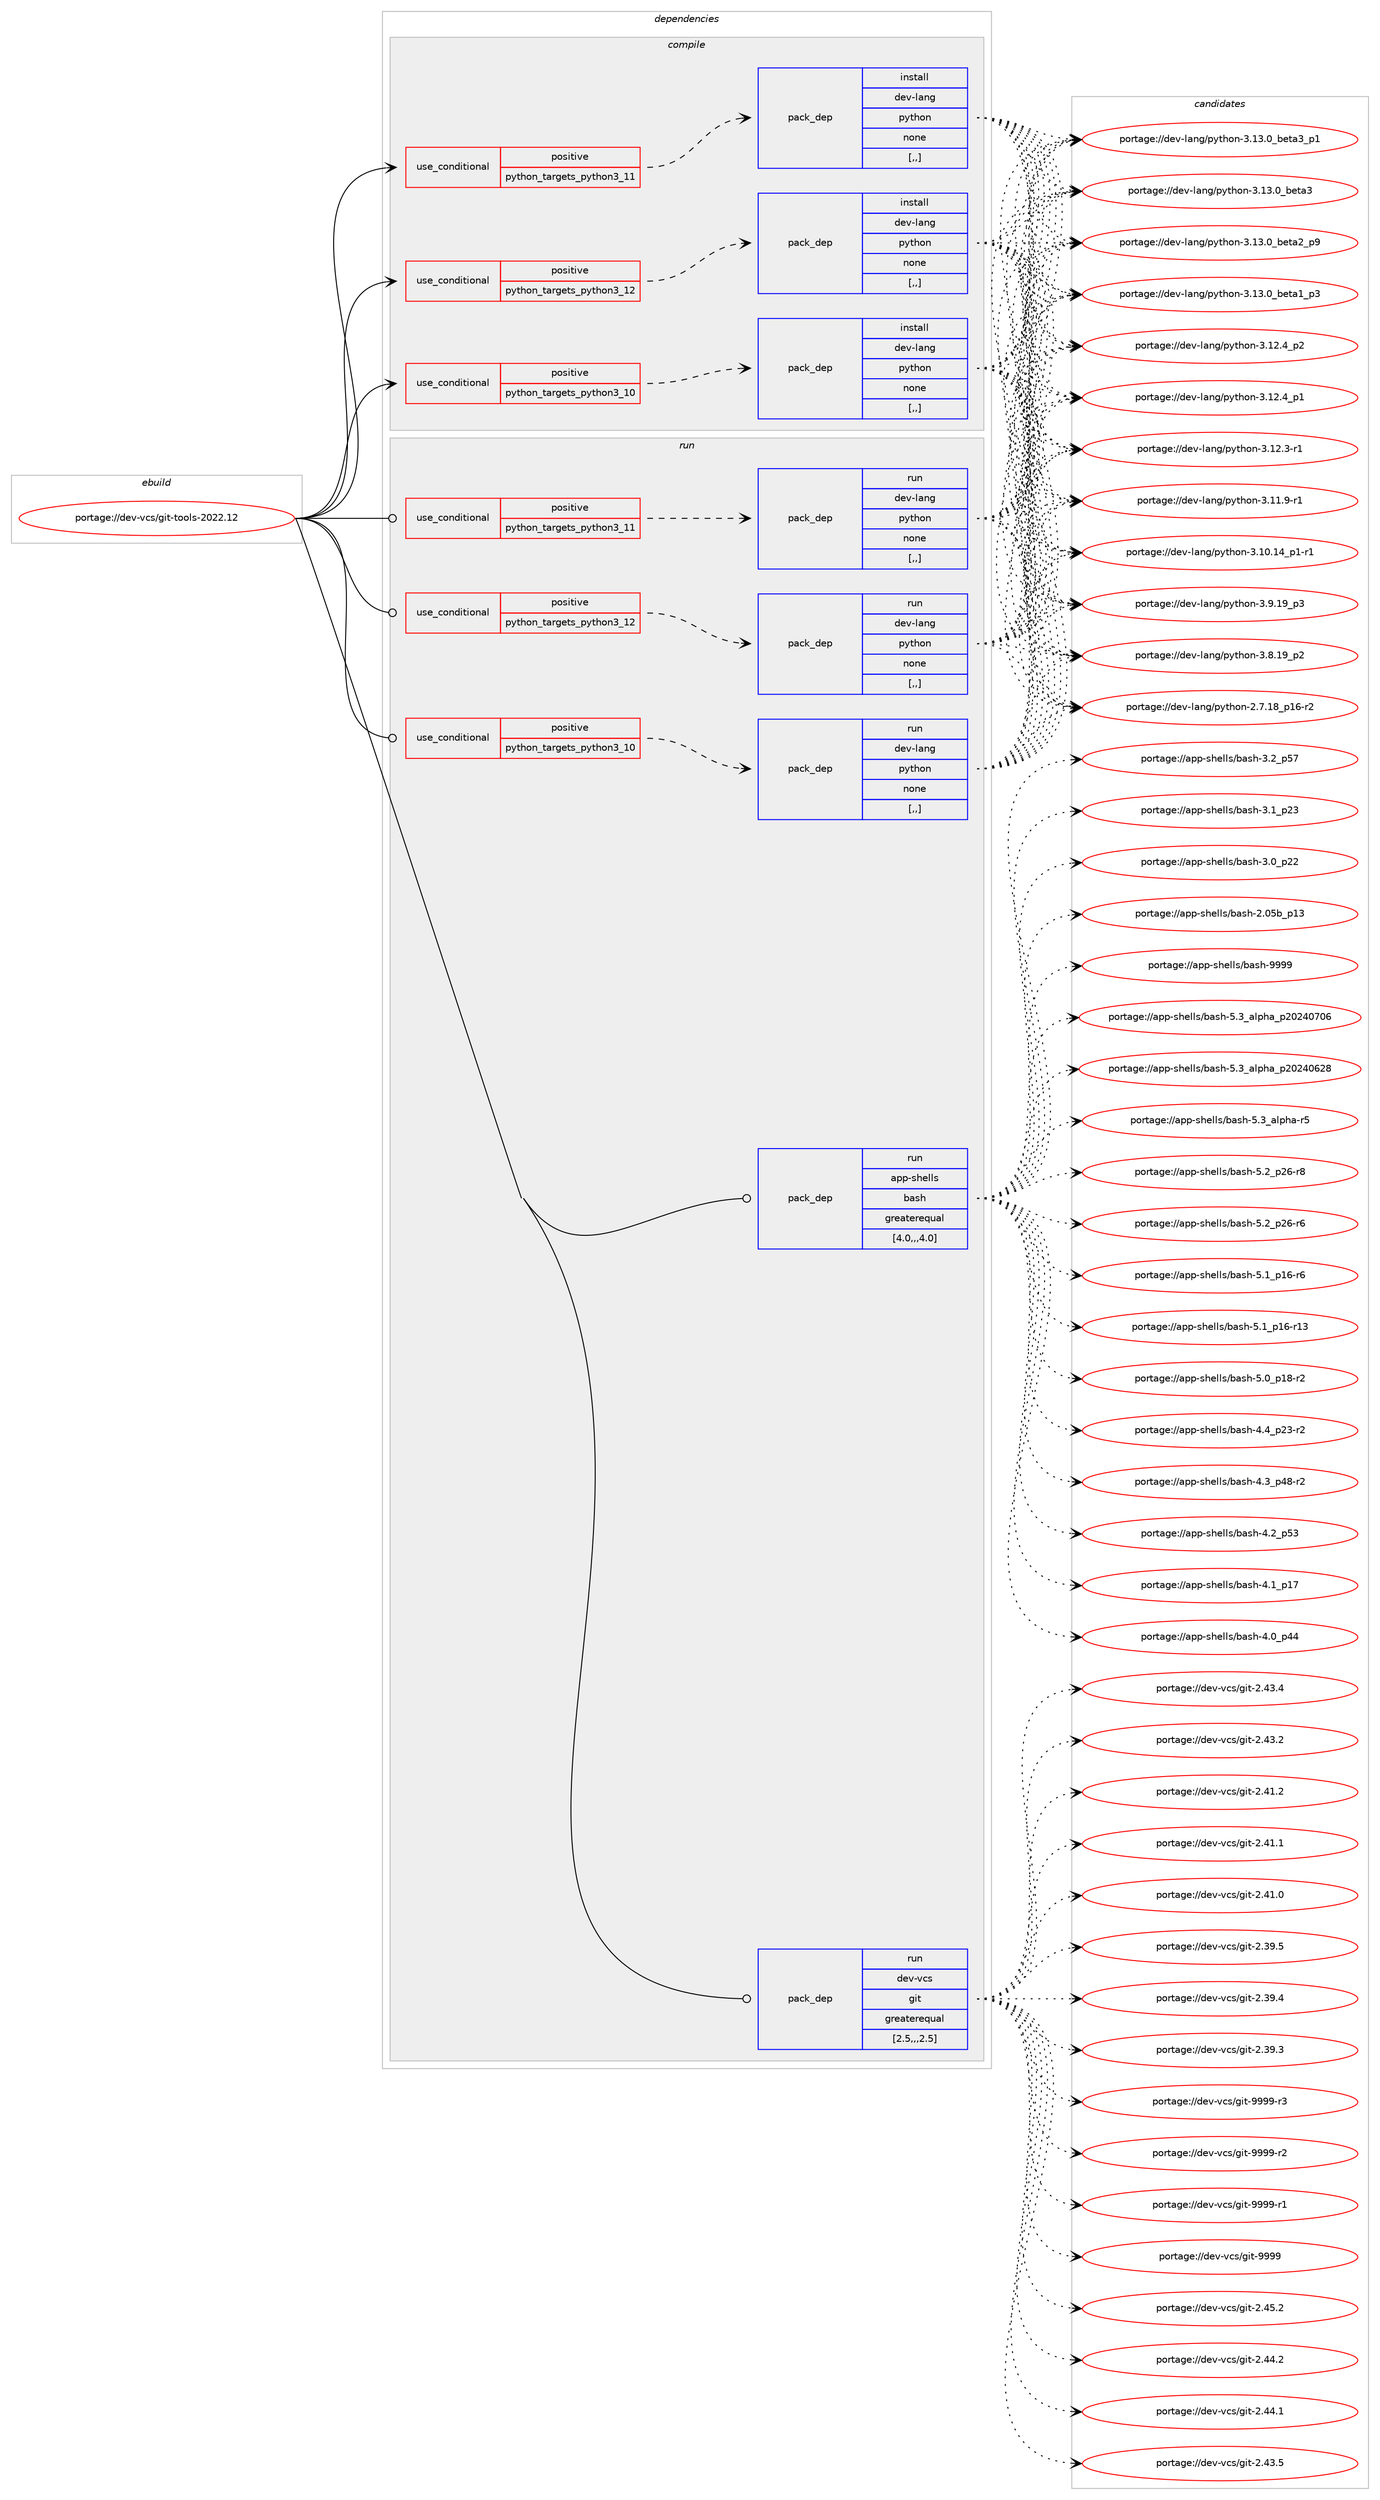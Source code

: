 digraph prolog {

# *************
# Graph options
# *************

newrank=true;
concentrate=true;
compound=true;
graph [rankdir=LR,fontname=Helvetica,fontsize=10,ranksep=1.5];#, ranksep=2.5, nodesep=0.2];
edge  [arrowhead=vee];
node  [fontname=Helvetica,fontsize=10];

# **********
# The ebuild
# **********

subgraph cluster_leftcol {
color=gray;
rank=same;
label=<<i>ebuild</i>>;
id [label="portage://dev-vcs/git-tools-2022.12", color=red, width=4, href="../dev-vcs/git-tools-2022.12.svg"];
}

# ****************
# The dependencies
# ****************

subgraph cluster_midcol {
color=gray;
label=<<i>dependencies</i>>;
subgraph cluster_compile {
fillcolor="#eeeeee";
style=filled;
label=<<i>compile</i>>;
subgraph cond62174 {
dependency221540 [label=<<TABLE BORDER="0" CELLBORDER="1" CELLSPACING="0" CELLPADDING="4"><TR><TD ROWSPAN="3" CELLPADDING="10">use_conditional</TD></TR><TR><TD>positive</TD></TR><TR><TD>python_targets_python3_10</TD></TR></TABLE>>, shape=none, color=red];
subgraph pack157899 {
dependency221541 [label=<<TABLE BORDER="0" CELLBORDER="1" CELLSPACING="0" CELLPADDING="4" WIDTH="220"><TR><TD ROWSPAN="6" CELLPADDING="30">pack_dep</TD></TR><TR><TD WIDTH="110">install</TD></TR><TR><TD>dev-lang</TD></TR><TR><TD>python</TD></TR><TR><TD>none</TD></TR><TR><TD>[,,]</TD></TR></TABLE>>, shape=none, color=blue];
}
dependency221540:e -> dependency221541:w [weight=20,style="dashed",arrowhead="vee"];
}
id:e -> dependency221540:w [weight=20,style="solid",arrowhead="vee"];
subgraph cond62175 {
dependency221542 [label=<<TABLE BORDER="0" CELLBORDER="1" CELLSPACING="0" CELLPADDING="4"><TR><TD ROWSPAN="3" CELLPADDING="10">use_conditional</TD></TR><TR><TD>positive</TD></TR><TR><TD>python_targets_python3_11</TD></TR></TABLE>>, shape=none, color=red];
subgraph pack157900 {
dependency221543 [label=<<TABLE BORDER="0" CELLBORDER="1" CELLSPACING="0" CELLPADDING="4" WIDTH="220"><TR><TD ROWSPAN="6" CELLPADDING="30">pack_dep</TD></TR><TR><TD WIDTH="110">install</TD></TR><TR><TD>dev-lang</TD></TR><TR><TD>python</TD></TR><TR><TD>none</TD></TR><TR><TD>[,,]</TD></TR></TABLE>>, shape=none, color=blue];
}
dependency221542:e -> dependency221543:w [weight=20,style="dashed",arrowhead="vee"];
}
id:e -> dependency221542:w [weight=20,style="solid",arrowhead="vee"];
subgraph cond62176 {
dependency221544 [label=<<TABLE BORDER="0" CELLBORDER="1" CELLSPACING="0" CELLPADDING="4"><TR><TD ROWSPAN="3" CELLPADDING="10">use_conditional</TD></TR><TR><TD>positive</TD></TR><TR><TD>python_targets_python3_12</TD></TR></TABLE>>, shape=none, color=red];
subgraph pack157901 {
dependency221545 [label=<<TABLE BORDER="0" CELLBORDER="1" CELLSPACING="0" CELLPADDING="4" WIDTH="220"><TR><TD ROWSPAN="6" CELLPADDING="30">pack_dep</TD></TR><TR><TD WIDTH="110">install</TD></TR><TR><TD>dev-lang</TD></TR><TR><TD>python</TD></TR><TR><TD>none</TD></TR><TR><TD>[,,]</TD></TR></TABLE>>, shape=none, color=blue];
}
dependency221544:e -> dependency221545:w [weight=20,style="dashed",arrowhead="vee"];
}
id:e -> dependency221544:w [weight=20,style="solid",arrowhead="vee"];
}
subgraph cluster_compileandrun {
fillcolor="#eeeeee";
style=filled;
label=<<i>compile and run</i>>;
}
subgraph cluster_run {
fillcolor="#eeeeee";
style=filled;
label=<<i>run</i>>;
subgraph cond62177 {
dependency221546 [label=<<TABLE BORDER="0" CELLBORDER="1" CELLSPACING="0" CELLPADDING="4"><TR><TD ROWSPAN="3" CELLPADDING="10">use_conditional</TD></TR><TR><TD>positive</TD></TR><TR><TD>python_targets_python3_10</TD></TR></TABLE>>, shape=none, color=red];
subgraph pack157902 {
dependency221547 [label=<<TABLE BORDER="0" CELLBORDER="1" CELLSPACING="0" CELLPADDING="4" WIDTH="220"><TR><TD ROWSPAN="6" CELLPADDING="30">pack_dep</TD></TR><TR><TD WIDTH="110">run</TD></TR><TR><TD>dev-lang</TD></TR><TR><TD>python</TD></TR><TR><TD>none</TD></TR><TR><TD>[,,]</TD></TR></TABLE>>, shape=none, color=blue];
}
dependency221546:e -> dependency221547:w [weight=20,style="dashed",arrowhead="vee"];
}
id:e -> dependency221546:w [weight=20,style="solid",arrowhead="odot"];
subgraph cond62178 {
dependency221548 [label=<<TABLE BORDER="0" CELLBORDER="1" CELLSPACING="0" CELLPADDING="4"><TR><TD ROWSPAN="3" CELLPADDING="10">use_conditional</TD></TR><TR><TD>positive</TD></TR><TR><TD>python_targets_python3_11</TD></TR></TABLE>>, shape=none, color=red];
subgraph pack157903 {
dependency221549 [label=<<TABLE BORDER="0" CELLBORDER="1" CELLSPACING="0" CELLPADDING="4" WIDTH="220"><TR><TD ROWSPAN="6" CELLPADDING="30">pack_dep</TD></TR><TR><TD WIDTH="110">run</TD></TR><TR><TD>dev-lang</TD></TR><TR><TD>python</TD></TR><TR><TD>none</TD></TR><TR><TD>[,,]</TD></TR></TABLE>>, shape=none, color=blue];
}
dependency221548:e -> dependency221549:w [weight=20,style="dashed",arrowhead="vee"];
}
id:e -> dependency221548:w [weight=20,style="solid",arrowhead="odot"];
subgraph cond62179 {
dependency221550 [label=<<TABLE BORDER="0" CELLBORDER="1" CELLSPACING="0" CELLPADDING="4"><TR><TD ROWSPAN="3" CELLPADDING="10">use_conditional</TD></TR><TR><TD>positive</TD></TR><TR><TD>python_targets_python3_12</TD></TR></TABLE>>, shape=none, color=red];
subgraph pack157904 {
dependency221551 [label=<<TABLE BORDER="0" CELLBORDER="1" CELLSPACING="0" CELLPADDING="4" WIDTH="220"><TR><TD ROWSPAN="6" CELLPADDING="30">pack_dep</TD></TR><TR><TD WIDTH="110">run</TD></TR><TR><TD>dev-lang</TD></TR><TR><TD>python</TD></TR><TR><TD>none</TD></TR><TR><TD>[,,]</TD></TR></TABLE>>, shape=none, color=blue];
}
dependency221550:e -> dependency221551:w [weight=20,style="dashed",arrowhead="vee"];
}
id:e -> dependency221550:w [weight=20,style="solid",arrowhead="odot"];
subgraph pack157905 {
dependency221552 [label=<<TABLE BORDER="0" CELLBORDER="1" CELLSPACING="0" CELLPADDING="4" WIDTH="220"><TR><TD ROWSPAN="6" CELLPADDING="30">pack_dep</TD></TR><TR><TD WIDTH="110">run</TD></TR><TR><TD>app-shells</TD></TR><TR><TD>bash</TD></TR><TR><TD>greaterequal</TD></TR><TR><TD>[4.0,,,4.0]</TD></TR></TABLE>>, shape=none, color=blue];
}
id:e -> dependency221552:w [weight=20,style="solid",arrowhead="odot"];
subgraph pack157906 {
dependency221553 [label=<<TABLE BORDER="0" CELLBORDER="1" CELLSPACING="0" CELLPADDING="4" WIDTH="220"><TR><TD ROWSPAN="6" CELLPADDING="30">pack_dep</TD></TR><TR><TD WIDTH="110">run</TD></TR><TR><TD>dev-vcs</TD></TR><TR><TD>git</TD></TR><TR><TD>greaterequal</TD></TR><TR><TD>[2.5,,,2.5]</TD></TR></TABLE>>, shape=none, color=blue];
}
id:e -> dependency221553:w [weight=20,style="solid",arrowhead="odot"];
}
}

# **************
# The candidates
# **************

subgraph cluster_choices {
rank=same;
color=gray;
label=<<i>candidates</i>>;

subgraph choice157899 {
color=black;
nodesep=1;
choice10010111845108971101034711212111610411111045514649514648959810111697519511249 [label="portage://dev-lang/python-3.13.0_beta3_p1", color=red, width=4,href="../dev-lang/python-3.13.0_beta3_p1.svg"];
choice1001011184510897110103471121211161041111104551464951464895981011169751 [label="portage://dev-lang/python-3.13.0_beta3", color=red, width=4,href="../dev-lang/python-3.13.0_beta3.svg"];
choice10010111845108971101034711212111610411111045514649514648959810111697509511257 [label="portage://dev-lang/python-3.13.0_beta2_p9", color=red, width=4,href="../dev-lang/python-3.13.0_beta2_p9.svg"];
choice10010111845108971101034711212111610411111045514649514648959810111697499511251 [label="portage://dev-lang/python-3.13.0_beta1_p3", color=red, width=4,href="../dev-lang/python-3.13.0_beta1_p3.svg"];
choice100101118451089711010347112121116104111110455146495046529511250 [label="portage://dev-lang/python-3.12.4_p2", color=red, width=4,href="../dev-lang/python-3.12.4_p2.svg"];
choice100101118451089711010347112121116104111110455146495046529511249 [label="portage://dev-lang/python-3.12.4_p1", color=red, width=4,href="../dev-lang/python-3.12.4_p1.svg"];
choice100101118451089711010347112121116104111110455146495046514511449 [label="portage://dev-lang/python-3.12.3-r1", color=red, width=4,href="../dev-lang/python-3.12.3-r1.svg"];
choice100101118451089711010347112121116104111110455146494946574511449 [label="portage://dev-lang/python-3.11.9-r1", color=red, width=4,href="../dev-lang/python-3.11.9-r1.svg"];
choice100101118451089711010347112121116104111110455146494846495295112494511449 [label="portage://dev-lang/python-3.10.14_p1-r1", color=red, width=4,href="../dev-lang/python-3.10.14_p1-r1.svg"];
choice100101118451089711010347112121116104111110455146574649579511251 [label="portage://dev-lang/python-3.9.19_p3", color=red, width=4,href="../dev-lang/python-3.9.19_p3.svg"];
choice100101118451089711010347112121116104111110455146564649579511250 [label="portage://dev-lang/python-3.8.19_p2", color=red, width=4,href="../dev-lang/python-3.8.19_p2.svg"];
choice100101118451089711010347112121116104111110455046554649569511249544511450 [label="portage://dev-lang/python-2.7.18_p16-r2", color=red, width=4,href="../dev-lang/python-2.7.18_p16-r2.svg"];
dependency221541:e -> choice10010111845108971101034711212111610411111045514649514648959810111697519511249:w [style=dotted,weight="100"];
dependency221541:e -> choice1001011184510897110103471121211161041111104551464951464895981011169751:w [style=dotted,weight="100"];
dependency221541:e -> choice10010111845108971101034711212111610411111045514649514648959810111697509511257:w [style=dotted,weight="100"];
dependency221541:e -> choice10010111845108971101034711212111610411111045514649514648959810111697499511251:w [style=dotted,weight="100"];
dependency221541:e -> choice100101118451089711010347112121116104111110455146495046529511250:w [style=dotted,weight="100"];
dependency221541:e -> choice100101118451089711010347112121116104111110455146495046529511249:w [style=dotted,weight="100"];
dependency221541:e -> choice100101118451089711010347112121116104111110455146495046514511449:w [style=dotted,weight="100"];
dependency221541:e -> choice100101118451089711010347112121116104111110455146494946574511449:w [style=dotted,weight="100"];
dependency221541:e -> choice100101118451089711010347112121116104111110455146494846495295112494511449:w [style=dotted,weight="100"];
dependency221541:e -> choice100101118451089711010347112121116104111110455146574649579511251:w [style=dotted,weight="100"];
dependency221541:e -> choice100101118451089711010347112121116104111110455146564649579511250:w [style=dotted,weight="100"];
dependency221541:e -> choice100101118451089711010347112121116104111110455046554649569511249544511450:w [style=dotted,weight="100"];
}
subgraph choice157900 {
color=black;
nodesep=1;
choice10010111845108971101034711212111610411111045514649514648959810111697519511249 [label="portage://dev-lang/python-3.13.0_beta3_p1", color=red, width=4,href="../dev-lang/python-3.13.0_beta3_p1.svg"];
choice1001011184510897110103471121211161041111104551464951464895981011169751 [label="portage://dev-lang/python-3.13.0_beta3", color=red, width=4,href="../dev-lang/python-3.13.0_beta3.svg"];
choice10010111845108971101034711212111610411111045514649514648959810111697509511257 [label="portage://dev-lang/python-3.13.0_beta2_p9", color=red, width=4,href="../dev-lang/python-3.13.0_beta2_p9.svg"];
choice10010111845108971101034711212111610411111045514649514648959810111697499511251 [label="portage://dev-lang/python-3.13.0_beta1_p3", color=red, width=4,href="../dev-lang/python-3.13.0_beta1_p3.svg"];
choice100101118451089711010347112121116104111110455146495046529511250 [label="portage://dev-lang/python-3.12.4_p2", color=red, width=4,href="../dev-lang/python-3.12.4_p2.svg"];
choice100101118451089711010347112121116104111110455146495046529511249 [label="portage://dev-lang/python-3.12.4_p1", color=red, width=4,href="../dev-lang/python-3.12.4_p1.svg"];
choice100101118451089711010347112121116104111110455146495046514511449 [label="portage://dev-lang/python-3.12.3-r1", color=red, width=4,href="../dev-lang/python-3.12.3-r1.svg"];
choice100101118451089711010347112121116104111110455146494946574511449 [label="portage://dev-lang/python-3.11.9-r1", color=red, width=4,href="../dev-lang/python-3.11.9-r1.svg"];
choice100101118451089711010347112121116104111110455146494846495295112494511449 [label="portage://dev-lang/python-3.10.14_p1-r1", color=red, width=4,href="../dev-lang/python-3.10.14_p1-r1.svg"];
choice100101118451089711010347112121116104111110455146574649579511251 [label="portage://dev-lang/python-3.9.19_p3", color=red, width=4,href="../dev-lang/python-3.9.19_p3.svg"];
choice100101118451089711010347112121116104111110455146564649579511250 [label="portage://dev-lang/python-3.8.19_p2", color=red, width=4,href="../dev-lang/python-3.8.19_p2.svg"];
choice100101118451089711010347112121116104111110455046554649569511249544511450 [label="portage://dev-lang/python-2.7.18_p16-r2", color=red, width=4,href="../dev-lang/python-2.7.18_p16-r2.svg"];
dependency221543:e -> choice10010111845108971101034711212111610411111045514649514648959810111697519511249:w [style=dotted,weight="100"];
dependency221543:e -> choice1001011184510897110103471121211161041111104551464951464895981011169751:w [style=dotted,weight="100"];
dependency221543:e -> choice10010111845108971101034711212111610411111045514649514648959810111697509511257:w [style=dotted,weight="100"];
dependency221543:e -> choice10010111845108971101034711212111610411111045514649514648959810111697499511251:w [style=dotted,weight="100"];
dependency221543:e -> choice100101118451089711010347112121116104111110455146495046529511250:w [style=dotted,weight="100"];
dependency221543:e -> choice100101118451089711010347112121116104111110455146495046529511249:w [style=dotted,weight="100"];
dependency221543:e -> choice100101118451089711010347112121116104111110455146495046514511449:w [style=dotted,weight="100"];
dependency221543:e -> choice100101118451089711010347112121116104111110455146494946574511449:w [style=dotted,weight="100"];
dependency221543:e -> choice100101118451089711010347112121116104111110455146494846495295112494511449:w [style=dotted,weight="100"];
dependency221543:e -> choice100101118451089711010347112121116104111110455146574649579511251:w [style=dotted,weight="100"];
dependency221543:e -> choice100101118451089711010347112121116104111110455146564649579511250:w [style=dotted,weight="100"];
dependency221543:e -> choice100101118451089711010347112121116104111110455046554649569511249544511450:w [style=dotted,weight="100"];
}
subgraph choice157901 {
color=black;
nodesep=1;
choice10010111845108971101034711212111610411111045514649514648959810111697519511249 [label="portage://dev-lang/python-3.13.0_beta3_p1", color=red, width=4,href="../dev-lang/python-3.13.0_beta3_p1.svg"];
choice1001011184510897110103471121211161041111104551464951464895981011169751 [label="portage://dev-lang/python-3.13.0_beta3", color=red, width=4,href="../dev-lang/python-3.13.0_beta3.svg"];
choice10010111845108971101034711212111610411111045514649514648959810111697509511257 [label="portage://dev-lang/python-3.13.0_beta2_p9", color=red, width=4,href="../dev-lang/python-3.13.0_beta2_p9.svg"];
choice10010111845108971101034711212111610411111045514649514648959810111697499511251 [label="portage://dev-lang/python-3.13.0_beta1_p3", color=red, width=4,href="../dev-lang/python-3.13.0_beta1_p3.svg"];
choice100101118451089711010347112121116104111110455146495046529511250 [label="portage://dev-lang/python-3.12.4_p2", color=red, width=4,href="../dev-lang/python-3.12.4_p2.svg"];
choice100101118451089711010347112121116104111110455146495046529511249 [label="portage://dev-lang/python-3.12.4_p1", color=red, width=4,href="../dev-lang/python-3.12.4_p1.svg"];
choice100101118451089711010347112121116104111110455146495046514511449 [label="portage://dev-lang/python-3.12.3-r1", color=red, width=4,href="../dev-lang/python-3.12.3-r1.svg"];
choice100101118451089711010347112121116104111110455146494946574511449 [label="portage://dev-lang/python-3.11.9-r1", color=red, width=4,href="../dev-lang/python-3.11.9-r1.svg"];
choice100101118451089711010347112121116104111110455146494846495295112494511449 [label="portage://dev-lang/python-3.10.14_p1-r1", color=red, width=4,href="../dev-lang/python-3.10.14_p1-r1.svg"];
choice100101118451089711010347112121116104111110455146574649579511251 [label="portage://dev-lang/python-3.9.19_p3", color=red, width=4,href="../dev-lang/python-3.9.19_p3.svg"];
choice100101118451089711010347112121116104111110455146564649579511250 [label="portage://dev-lang/python-3.8.19_p2", color=red, width=4,href="../dev-lang/python-3.8.19_p2.svg"];
choice100101118451089711010347112121116104111110455046554649569511249544511450 [label="portage://dev-lang/python-2.7.18_p16-r2", color=red, width=4,href="../dev-lang/python-2.7.18_p16-r2.svg"];
dependency221545:e -> choice10010111845108971101034711212111610411111045514649514648959810111697519511249:w [style=dotted,weight="100"];
dependency221545:e -> choice1001011184510897110103471121211161041111104551464951464895981011169751:w [style=dotted,weight="100"];
dependency221545:e -> choice10010111845108971101034711212111610411111045514649514648959810111697509511257:w [style=dotted,weight="100"];
dependency221545:e -> choice10010111845108971101034711212111610411111045514649514648959810111697499511251:w [style=dotted,weight="100"];
dependency221545:e -> choice100101118451089711010347112121116104111110455146495046529511250:w [style=dotted,weight="100"];
dependency221545:e -> choice100101118451089711010347112121116104111110455146495046529511249:w [style=dotted,weight="100"];
dependency221545:e -> choice100101118451089711010347112121116104111110455146495046514511449:w [style=dotted,weight="100"];
dependency221545:e -> choice100101118451089711010347112121116104111110455146494946574511449:w [style=dotted,weight="100"];
dependency221545:e -> choice100101118451089711010347112121116104111110455146494846495295112494511449:w [style=dotted,weight="100"];
dependency221545:e -> choice100101118451089711010347112121116104111110455146574649579511251:w [style=dotted,weight="100"];
dependency221545:e -> choice100101118451089711010347112121116104111110455146564649579511250:w [style=dotted,weight="100"];
dependency221545:e -> choice100101118451089711010347112121116104111110455046554649569511249544511450:w [style=dotted,weight="100"];
}
subgraph choice157902 {
color=black;
nodesep=1;
choice10010111845108971101034711212111610411111045514649514648959810111697519511249 [label="portage://dev-lang/python-3.13.0_beta3_p1", color=red, width=4,href="../dev-lang/python-3.13.0_beta3_p1.svg"];
choice1001011184510897110103471121211161041111104551464951464895981011169751 [label="portage://dev-lang/python-3.13.0_beta3", color=red, width=4,href="../dev-lang/python-3.13.0_beta3.svg"];
choice10010111845108971101034711212111610411111045514649514648959810111697509511257 [label="portage://dev-lang/python-3.13.0_beta2_p9", color=red, width=4,href="../dev-lang/python-3.13.0_beta2_p9.svg"];
choice10010111845108971101034711212111610411111045514649514648959810111697499511251 [label="portage://dev-lang/python-3.13.0_beta1_p3", color=red, width=4,href="../dev-lang/python-3.13.0_beta1_p3.svg"];
choice100101118451089711010347112121116104111110455146495046529511250 [label="portage://dev-lang/python-3.12.4_p2", color=red, width=4,href="../dev-lang/python-3.12.4_p2.svg"];
choice100101118451089711010347112121116104111110455146495046529511249 [label="portage://dev-lang/python-3.12.4_p1", color=red, width=4,href="../dev-lang/python-3.12.4_p1.svg"];
choice100101118451089711010347112121116104111110455146495046514511449 [label="portage://dev-lang/python-3.12.3-r1", color=red, width=4,href="../dev-lang/python-3.12.3-r1.svg"];
choice100101118451089711010347112121116104111110455146494946574511449 [label="portage://dev-lang/python-3.11.9-r1", color=red, width=4,href="../dev-lang/python-3.11.9-r1.svg"];
choice100101118451089711010347112121116104111110455146494846495295112494511449 [label="portage://dev-lang/python-3.10.14_p1-r1", color=red, width=4,href="../dev-lang/python-3.10.14_p1-r1.svg"];
choice100101118451089711010347112121116104111110455146574649579511251 [label="portage://dev-lang/python-3.9.19_p3", color=red, width=4,href="../dev-lang/python-3.9.19_p3.svg"];
choice100101118451089711010347112121116104111110455146564649579511250 [label="portage://dev-lang/python-3.8.19_p2", color=red, width=4,href="../dev-lang/python-3.8.19_p2.svg"];
choice100101118451089711010347112121116104111110455046554649569511249544511450 [label="portage://dev-lang/python-2.7.18_p16-r2", color=red, width=4,href="../dev-lang/python-2.7.18_p16-r2.svg"];
dependency221547:e -> choice10010111845108971101034711212111610411111045514649514648959810111697519511249:w [style=dotted,weight="100"];
dependency221547:e -> choice1001011184510897110103471121211161041111104551464951464895981011169751:w [style=dotted,weight="100"];
dependency221547:e -> choice10010111845108971101034711212111610411111045514649514648959810111697509511257:w [style=dotted,weight="100"];
dependency221547:e -> choice10010111845108971101034711212111610411111045514649514648959810111697499511251:w [style=dotted,weight="100"];
dependency221547:e -> choice100101118451089711010347112121116104111110455146495046529511250:w [style=dotted,weight="100"];
dependency221547:e -> choice100101118451089711010347112121116104111110455146495046529511249:w [style=dotted,weight="100"];
dependency221547:e -> choice100101118451089711010347112121116104111110455146495046514511449:w [style=dotted,weight="100"];
dependency221547:e -> choice100101118451089711010347112121116104111110455146494946574511449:w [style=dotted,weight="100"];
dependency221547:e -> choice100101118451089711010347112121116104111110455146494846495295112494511449:w [style=dotted,weight="100"];
dependency221547:e -> choice100101118451089711010347112121116104111110455146574649579511251:w [style=dotted,weight="100"];
dependency221547:e -> choice100101118451089711010347112121116104111110455146564649579511250:w [style=dotted,weight="100"];
dependency221547:e -> choice100101118451089711010347112121116104111110455046554649569511249544511450:w [style=dotted,weight="100"];
}
subgraph choice157903 {
color=black;
nodesep=1;
choice10010111845108971101034711212111610411111045514649514648959810111697519511249 [label="portage://dev-lang/python-3.13.0_beta3_p1", color=red, width=4,href="../dev-lang/python-3.13.0_beta3_p1.svg"];
choice1001011184510897110103471121211161041111104551464951464895981011169751 [label="portage://dev-lang/python-3.13.0_beta3", color=red, width=4,href="../dev-lang/python-3.13.0_beta3.svg"];
choice10010111845108971101034711212111610411111045514649514648959810111697509511257 [label="portage://dev-lang/python-3.13.0_beta2_p9", color=red, width=4,href="../dev-lang/python-3.13.0_beta2_p9.svg"];
choice10010111845108971101034711212111610411111045514649514648959810111697499511251 [label="portage://dev-lang/python-3.13.0_beta1_p3", color=red, width=4,href="../dev-lang/python-3.13.0_beta1_p3.svg"];
choice100101118451089711010347112121116104111110455146495046529511250 [label="portage://dev-lang/python-3.12.4_p2", color=red, width=4,href="../dev-lang/python-3.12.4_p2.svg"];
choice100101118451089711010347112121116104111110455146495046529511249 [label="portage://dev-lang/python-3.12.4_p1", color=red, width=4,href="../dev-lang/python-3.12.4_p1.svg"];
choice100101118451089711010347112121116104111110455146495046514511449 [label="portage://dev-lang/python-3.12.3-r1", color=red, width=4,href="../dev-lang/python-3.12.3-r1.svg"];
choice100101118451089711010347112121116104111110455146494946574511449 [label="portage://dev-lang/python-3.11.9-r1", color=red, width=4,href="../dev-lang/python-3.11.9-r1.svg"];
choice100101118451089711010347112121116104111110455146494846495295112494511449 [label="portage://dev-lang/python-3.10.14_p1-r1", color=red, width=4,href="../dev-lang/python-3.10.14_p1-r1.svg"];
choice100101118451089711010347112121116104111110455146574649579511251 [label="portage://dev-lang/python-3.9.19_p3", color=red, width=4,href="../dev-lang/python-3.9.19_p3.svg"];
choice100101118451089711010347112121116104111110455146564649579511250 [label="portage://dev-lang/python-3.8.19_p2", color=red, width=4,href="../dev-lang/python-3.8.19_p2.svg"];
choice100101118451089711010347112121116104111110455046554649569511249544511450 [label="portage://dev-lang/python-2.7.18_p16-r2", color=red, width=4,href="../dev-lang/python-2.7.18_p16-r2.svg"];
dependency221549:e -> choice10010111845108971101034711212111610411111045514649514648959810111697519511249:w [style=dotted,weight="100"];
dependency221549:e -> choice1001011184510897110103471121211161041111104551464951464895981011169751:w [style=dotted,weight="100"];
dependency221549:e -> choice10010111845108971101034711212111610411111045514649514648959810111697509511257:w [style=dotted,weight="100"];
dependency221549:e -> choice10010111845108971101034711212111610411111045514649514648959810111697499511251:w [style=dotted,weight="100"];
dependency221549:e -> choice100101118451089711010347112121116104111110455146495046529511250:w [style=dotted,weight="100"];
dependency221549:e -> choice100101118451089711010347112121116104111110455146495046529511249:w [style=dotted,weight="100"];
dependency221549:e -> choice100101118451089711010347112121116104111110455146495046514511449:w [style=dotted,weight="100"];
dependency221549:e -> choice100101118451089711010347112121116104111110455146494946574511449:w [style=dotted,weight="100"];
dependency221549:e -> choice100101118451089711010347112121116104111110455146494846495295112494511449:w [style=dotted,weight="100"];
dependency221549:e -> choice100101118451089711010347112121116104111110455146574649579511251:w [style=dotted,weight="100"];
dependency221549:e -> choice100101118451089711010347112121116104111110455146564649579511250:w [style=dotted,weight="100"];
dependency221549:e -> choice100101118451089711010347112121116104111110455046554649569511249544511450:w [style=dotted,weight="100"];
}
subgraph choice157904 {
color=black;
nodesep=1;
choice10010111845108971101034711212111610411111045514649514648959810111697519511249 [label="portage://dev-lang/python-3.13.0_beta3_p1", color=red, width=4,href="../dev-lang/python-3.13.0_beta3_p1.svg"];
choice1001011184510897110103471121211161041111104551464951464895981011169751 [label="portage://dev-lang/python-3.13.0_beta3", color=red, width=4,href="../dev-lang/python-3.13.0_beta3.svg"];
choice10010111845108971101034711212111610411111045514649514648959810111697509511257 [label="portage://dev-lang/python-3.13.0_beta2_p9", color=red, width=4,href="../dev-lang/python-3.13.0_beta2_p9.svg"];
choice10010111845108971101034711212111610411111045514649514648959810111697499511251 [label="portage://dev-lang/python-3.13.0_beta1_p3", color=red, width=4,href="../dev-lang/python-3.13.0_beta1_p3.svg"];
choice100101118451089711010347112121116104111110455146495046529511250 [label="portage://dev-lang/python-3.12.4_p2", color=red, width=4,href="../dev-lang/python-3.12.4_p2.svg"];
choice100101118451089711010347112121116104111110455146495046529511249 [label="portage://dev-lang/python-3.12.4_p1", color=red, width=4,href="../dev-lang/python-3.12.4_p1.svg"];
choice100101118451089711010347112121116104111110455146495046514511449 [label="portage://dev-lang/python-3.12.3-r1", color=red, width=4,href="../dev-lang/python-3.12.3-r1.svg"];
choice100101118451089711010347112121116104111110455146494946574511449 [label="portage://dev-lang/python-3.11.9-r1", color=red, width=4,href="../dev-lang/python-3.11.9-r1.svg"];
choice100101118451089711010347112121116104111110455146494846495295112494511449 [label="portage://dev-lang/python-3.10.14_p1-r1", color=red, width=4,href="../dev-lang/python-3.10.14_p1-r1.svg"];
choice100101118451089711010347112121116104111110455146574649579511251 [label="portage://dev-lang/python-3.9.19_p3", color=red, width=4,href="../dev-lang/python-3.9.19_p3.svg"];
choice100101118451089711010347112121116104111110455146564649579511250 [label="portage://dev-lang/python-3.8.19_p2", color=red, width=4,href="../dev-lang/python-3.8.19_p2.svg"];
choice100101118451089711010347112121116104111110455046554649569511249544511450 [label="portage://dev-lang/python-2.7.18_p16-r2", color=red, width=4,href="../dev-lang/python-2.7.18_p16-r2.svg"];
dependency221551:e -> choice10010111845108971101034711212111610411111045514649514648959810111697519511249:w [style=dotted,weight="100"];
dependency221551:e -> choice1001011184510897110103471121211161041111104551464951464895981011169751:w [style=dotted,weight="100"];
dependency221551:e -> choice10010111845108971101034711212111610411111045514649514648959810111697509511257:w [style=dotted,weight="100"];
dependency221551:e -> choice10010111845108971101034711212111610411111045514649514648959810111697499511251:w [style=dotted,weight="100"];
dependency221551:e -> choice100101118451089711010347112121116104111110455146495046529511250:w [style=dotted,weight="100"];
dependency221551:e -> choice100101118451089711010347112121116104111110455146495046529511249:w [style=dotted,weight="100"];
dependency221551:e -> choice100101118451089711010347112121116104111110455146495046514511449:w [style=dotted,weight="100"];
dependency221551:e -> choice100101118451089711010347112121116104111110455146494946574511449:w [style=dotted,weight="100"];
dependency221551:e -> choice100101118451089711010347112121116104111110455146494846495295112494511449:w [style=dotted,weight="100"];
dependency221551:e -> choice100101118451089711010347112121116104111110455146574649579511251:w [style=dotted,weight="100"];
dependency221551:e -> choice100101118451089711010347112121116104111110455146564649579511250:w [style=dotted,weight="100"];
dependency221551:e -> choice100101118451089711010347112121116104111110455046554649569511249544511450:w [style=dotted,weight="100"];
}
subgraph choice157905 {
color=black;
nodesep=1;
choice97112112451151041011081081154798971151044557575757 [label="portage://app-shells/bash-9999", color=red, width=4,href="../app-shells/bash-9999.svg"];
choice971121124511510410110810811547989711510445534651959710811210497951125048505248554854 [label="portage://app-shells/bash-5.3_alpha_p20240706", color=red, width=4,href="../app-shells/bash-5.3_alpha_p20240706.svg"];
choice971121124511510410110810811547989711510445534651959710811210497951125048505248545056 [label="portage://app-shells/bash-5.3_alpha_p20240628", color=red, width=4,href="../app-shells/bash-5.3_alpha_p20240628.svg"];
choice9711211245115104101108108115479897115104455346519597108112104974511453 [label="portage://app-shells/bash-5.3_alpha-r5", color=red, width=4,href="../app-shells/bash-5.3_alpha-r5.svg"];
choice9711211245115104101108108115479897115104455346509511250544511456 [label="portage://app-shells/bash-5.2_p26-r8", color=red, width=4,href="../app-shells/bash-5.2_p26-r8.svg"];
choice9711211245115104101108108115479897115104455346509511250544511454 [label="portage://app-shells/bash-5.2_p26-r6", color=red, width=4,href="../app-shells/bash-5.2_p26-r6.svg"];
choice9711211245115104101108108115479897115104455346499511249544511454 [label="portage://app-shells/bash-5.1_p16-r6", color=red, width=4,href="../app-shells/bash-5.1_p16-r6.svg"];
choice971121124511510410110810811547989711510445534649951124954451144951 [label="portage://app-shells/bash-5.1_p16-r13", color=red, width=4,href="../app-shells/bash-5.1_p16-r13.svg"];
choice9711211245115104101108108115479897115104455346489511249564511450 [label="portage://app-shells/bash-5.0_p18-r2", color=red, width=4,href="../app-shells/bash-5.0_p18-r2.svg"];
choice9711211245115104101108108115479897115104455246529511250514511450 [label="portage://app-shells/bash-4.4_p23-r2", color=red, width=4,href="../app-shells/bash-4.4_p23-r2.svg"];
choice9711211245115104101108108115479897115104455246519511252564511450 [label="portage://app-shells/bash-4.3_p48-r2", color=red, width=4,href="../app-shells/bash-4.3_p48-r2.svg"];
choice971121124511510410110810811547989711510445524650951125351 [label="portage://app-shells/bash-4.2_p53", color=red, width=4,href="../app-shells/bash-4.2_p53.svg"];
choice971121124511510410110810811547989711510445524649951124955 [label="portage://app-shells/bash-4.1_p17", color=red, width=4,href="../app-shells/bash-4.1_p17.svg"];
choice971121124511510410110810811547989711510445524648951125252 [label="portage://app-shells/bash-4.0_p44", color=red, width=4,href="../app-shells/bash-4.0_p44.svg"];
choice971121124511510410110810811547989711510445514650951125355 [label="portage://app-shells/bash-3.2_p57", color=red, width=4,href="../app-shells/bash-3.2_p57.svg"];
choice971121124511510410110810811547989711510445514649951125051 [label="portage://app-shells/bash-3.1_p23", color=red, width=4,href="../app-shells/bash-3.1_p23.svg"];
choice971121124511510410110810811547989711510445514648951125050 [label="portage://app-shells/bash-3.0_p22", color=red, width=4,href="../app-shells/bash-3.0_p22.svg"];
choice9711211245115104101108108115479897115104455046485398951124951 [label="portage://app-shells/bash-2.05b_p13", color=red, width=4,href="../app-shells/bash-2.05b_p13.svg"];
dependency221552:e -> choice97112112451151041011081081154798971151044557575757:w [style=dotted,weight="100"];
dependency221552:e -> choice971121124511510410110810811547989711510445534651959710811210497951125048505248554854:w [style=dotted,weight="100"];
dependency221552:e -> choice971121124511510410110810811547989711510445534651959710811210497951125048505248545056:w [style=dotted,weight="100"];
dependency221552:e -> choice9711211245115104101108108115479897115104455346519597108112104974511453:w [style=dotted,weight="100"];
dependency221552:e -> choice9711211245115104101108108115479897115104455346509511250544511456:w [style=dotted,weight="100"];
dependency221552:e -> choice9711211245115104101108108115479897115104455346509511250544511454:w [style=dotted,weight="100"];
dependency221552:e -> choice9711211245115104101108108115479897115104455346499511249544511454:w [style=dotted,weight="100"];
dependency221552:e -> choice971121124511510410110810811547989711510445534649951124954451144951:w [style=dotted,weight="100"];
dependency221552:e -> choice9711211245115104101108108115479897115104455346489511249564511450:w [style=dotted,weight="100"];
dependency221552:e -> choice9711211245115104101108108115479897115104455246529511250514511450:w [style=dotted,weight="100"];
dependency221552:e -> choice9711211245115104101108108115479897115104455246519511252564511450:w [style=dotted,weight="100"];
dependency221552:e -> choice971121124511510410110810811547989711510445524650951125351:w [style=dotted,weight="100"];
dependency221552:e -> choice971121124511510410110810811547989711510445524649951124955:w [style=dotted,weight="100"];
dependency221552:e -> choice971121124511510410110810811547989711510445524648951125252:w [style=dotted,weight="100"];
dependency221552:e -> choice971121124511510410110810811547989711510445514650951125355:w [style=dotted,weight="100"];
dependency221552:e -> choice971121124511510410110810811547989711510445514649951125051:w [style=dotted,weight="100"];
dependency221552:e -> choice971121124511510410110810811547989711510445514648951125050:w [style=dotted,weight="100"];
dependency221552:e -> choice9711211245115104101108108115479897115104455046485398951124951:w [style=dotted,weight="100"];
}
subgraph choice157906 {
color=black;
nodesep=1;
choice10010111845118991154710310511645575757574511451 [label="portage://dev-vcs/git-9999-r3", color=red, width=4,href="../dev-vcs/git-9999-r3.svg"];
choice10010111845118991154710310511645575757574511450 [label="portage://dev-vcs/git-9999-r2", color=red, width=4,href="../dev-vcs/git-9999-r2.svg"];
choice10010111845118991154710310511645575757574511449 [label="portage://dev-vcs/git-9999-r1", color=red, width=4,href="../dev-vcs/git-9999-r1.svg"];
choice1001011184511899115471031051164557575757 [label="portage://dev-vcs/git-9999", color=red, width=4,href="../dev-vcs/git-9999.svg"];
choice10010111845118991154710310511645504652534650 [label="portage://dev-vcs/git-2.45.2", color=red, width=4,href="../dev-vcs/git-2.45.2.svg"];
choice10010111845118991154710310511645504652524650 [label="portage://dev-vcs/git-2.44.2", color=red, width=4,href="../dev-vcs/git-2.44.2.svg"];
choice10010111845118991154710310511645504652524649 [label="portage://dev-vcs/git-2.44.1", color=red, width=4,href="../dev-vcs/git-2.44.1.svg"];
choice10010111845118991154710310511645504652514653 [label="portage://dev-vcs/git-2.43.5", color=red, width=4,href="../dev-vcs/git-2.43.5.svg"];
choice10010111845118991154710310511645504652514652 [label="portage://dev-vcs/git-2.43.4", color=red, width=4,href="../dev-vcs/git-2.43.4.svg"];
choice10010111845118991154710310511645504652514650 [label="portage://dev-vcs/git-2.43.2", color=red, width=4,href="../dev-vcs/git-2.43.2.svg"];
choice10010111845118991154710310511645504652494650 [label="portage://dev-vcs/git-2.41.2", color=red, width=4,href="../dev-vcs/git-2.41.2.svg"];
choice10010111845118991154710310511645504652494649 [label="portage://dev-vcs/git-2.41.1", color=red, width=4,href="../dev-vcs/git-2.41.1.svg"];
choice10010111845118991154710310511645504652494648 [label="portage://dev-vcs/git-2.41.0", color=red, width=4,href="../dev-vcs/git-2.41.0.svg"];
choice10010111845118991154710310511645504651574653 [label="portage://dev-vcs/git-2.39.5", color=red, width=4,href="../dev-vcs/git-2.39.5.svg"];
choice10010111845118991154710310511645504651574652 [label="portage://dev-vcs/git-2.39.4", color=red, width=4,href="../dev-vcs/git-2.39.4.svg"];
choice10010111845118991154710310511645504651574651 [label="portage://dev-vcs/git-2.39.3", color=red, width=4,href="../dev-vcs/git-2.39.3.svg"];
dependency221553:e -> choice10010111845118991154710310511645575757574511451:w [style=dotted,weight="100"];
dependency221553:e -> choice10010111845118991154710310511645575757574511450:w [style=dotted,weight="100"];
dependency221553:e -> choice10010111845118991154710310511645575757574511449:w [style=dotted,weight="100"];
dependency221553:e -> choice1001011184511899115471031051164557575757:w [style=dotted,weight="100"];
dependency221553:e -> choice10010111845118991154710310511645504652534650:w [style=dotted,weight="100"];
dependency221553:e -> choice10010111845118991154710310511645504652524650:w [style=dotted,weight="100"];
dependency221553:e -> choice10010111845118991154710310511645504652524649:w [style=dotted,weight="100"];
dependency221553:e -> choice10010111845118991154710310511645504652514653:w [style=dotted,weight="100"];
dependency221553:e -> choice10010111845118991154710310511645504652514652:w [style=dotted,weight="100"];
dependency221553:e -> choice10010111845118991154710310511645504652514650:w [style=dotted,weight="100"];
dependency221553:e -> choice10010111845118991154710310511645504652494650:w [style=dotted,weight="100"];
dependency221553:e -> choice10010111845118991154710310511645504652494649:w [style=dotted,weight="100"];
dependency221553:e -> choice10010111845118991154710310511645504652494648:w [style=dotted,weight="100"];
dependency221553:e -> choice10010111845118991154710310511645504651574653:w [style=dotted,weight="100"];
dependency221553:e -> choice10010111845118991154710310511645504651574652:w [style=dotted,weight="100"];
dependency221553:e -> choice10010111845118991154710310511645504651574651:w [style=dotted,weight="100"];
}
}

}
